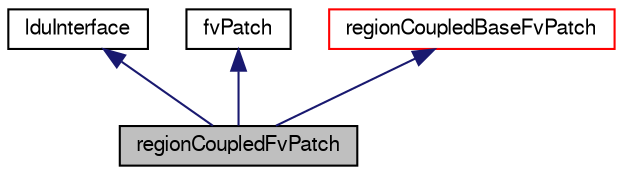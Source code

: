 digraph "regionCoupledFvPatch"
{
  bgcolor="transparent";
  edge [fontname="FreeSans",fontsize="10",labelfontname="FreeSans",labelfontsize="10"];
  node [fontname="FreeSans",fontsize="10",shape=record];
  Node1 [label="regionCoupledFvPatch",height=0.2,width=0.4,color="black", fillcolor="grey75", style="filled" fontcolor="black"];
  Node2 -> Node1 [dir="back",color="midnightblue",fontsize="10",style="solid",fontname="FreeSans"];
  Node2 [label="lduInterface",height=0.2,width=0.4,color="black",URL="$a01241.html",tooltip="An abstract base class for implicitly-coupled interfaces e.g. processor and cyclic patches..."];
  Node3 -> Node1 [dir="back",color="midnightblue",fontsize="10",style="solid",fontname="FreeSans"];
  Node3 [label="fvPatch",height=0.2,width=0.4,color="black",URL="$a00860.html",tooltip="A finiteVolume patch using a polyPatch and a fvBoundaryMesh. "];
  Node4 -> Node1 [dir="back",color="midnightblue",fontsize="10",style="solid",fontname="FreeSans"];
  Node4 [label="regionCoupledBaseFvPatch",height=0.2,width=0.4,color="red",URL="$a02057.html",tooltip="Base class of regionCoupledFvPatch with common functionality for regionCoupledFvPatch and regionCoupl..."];
}
